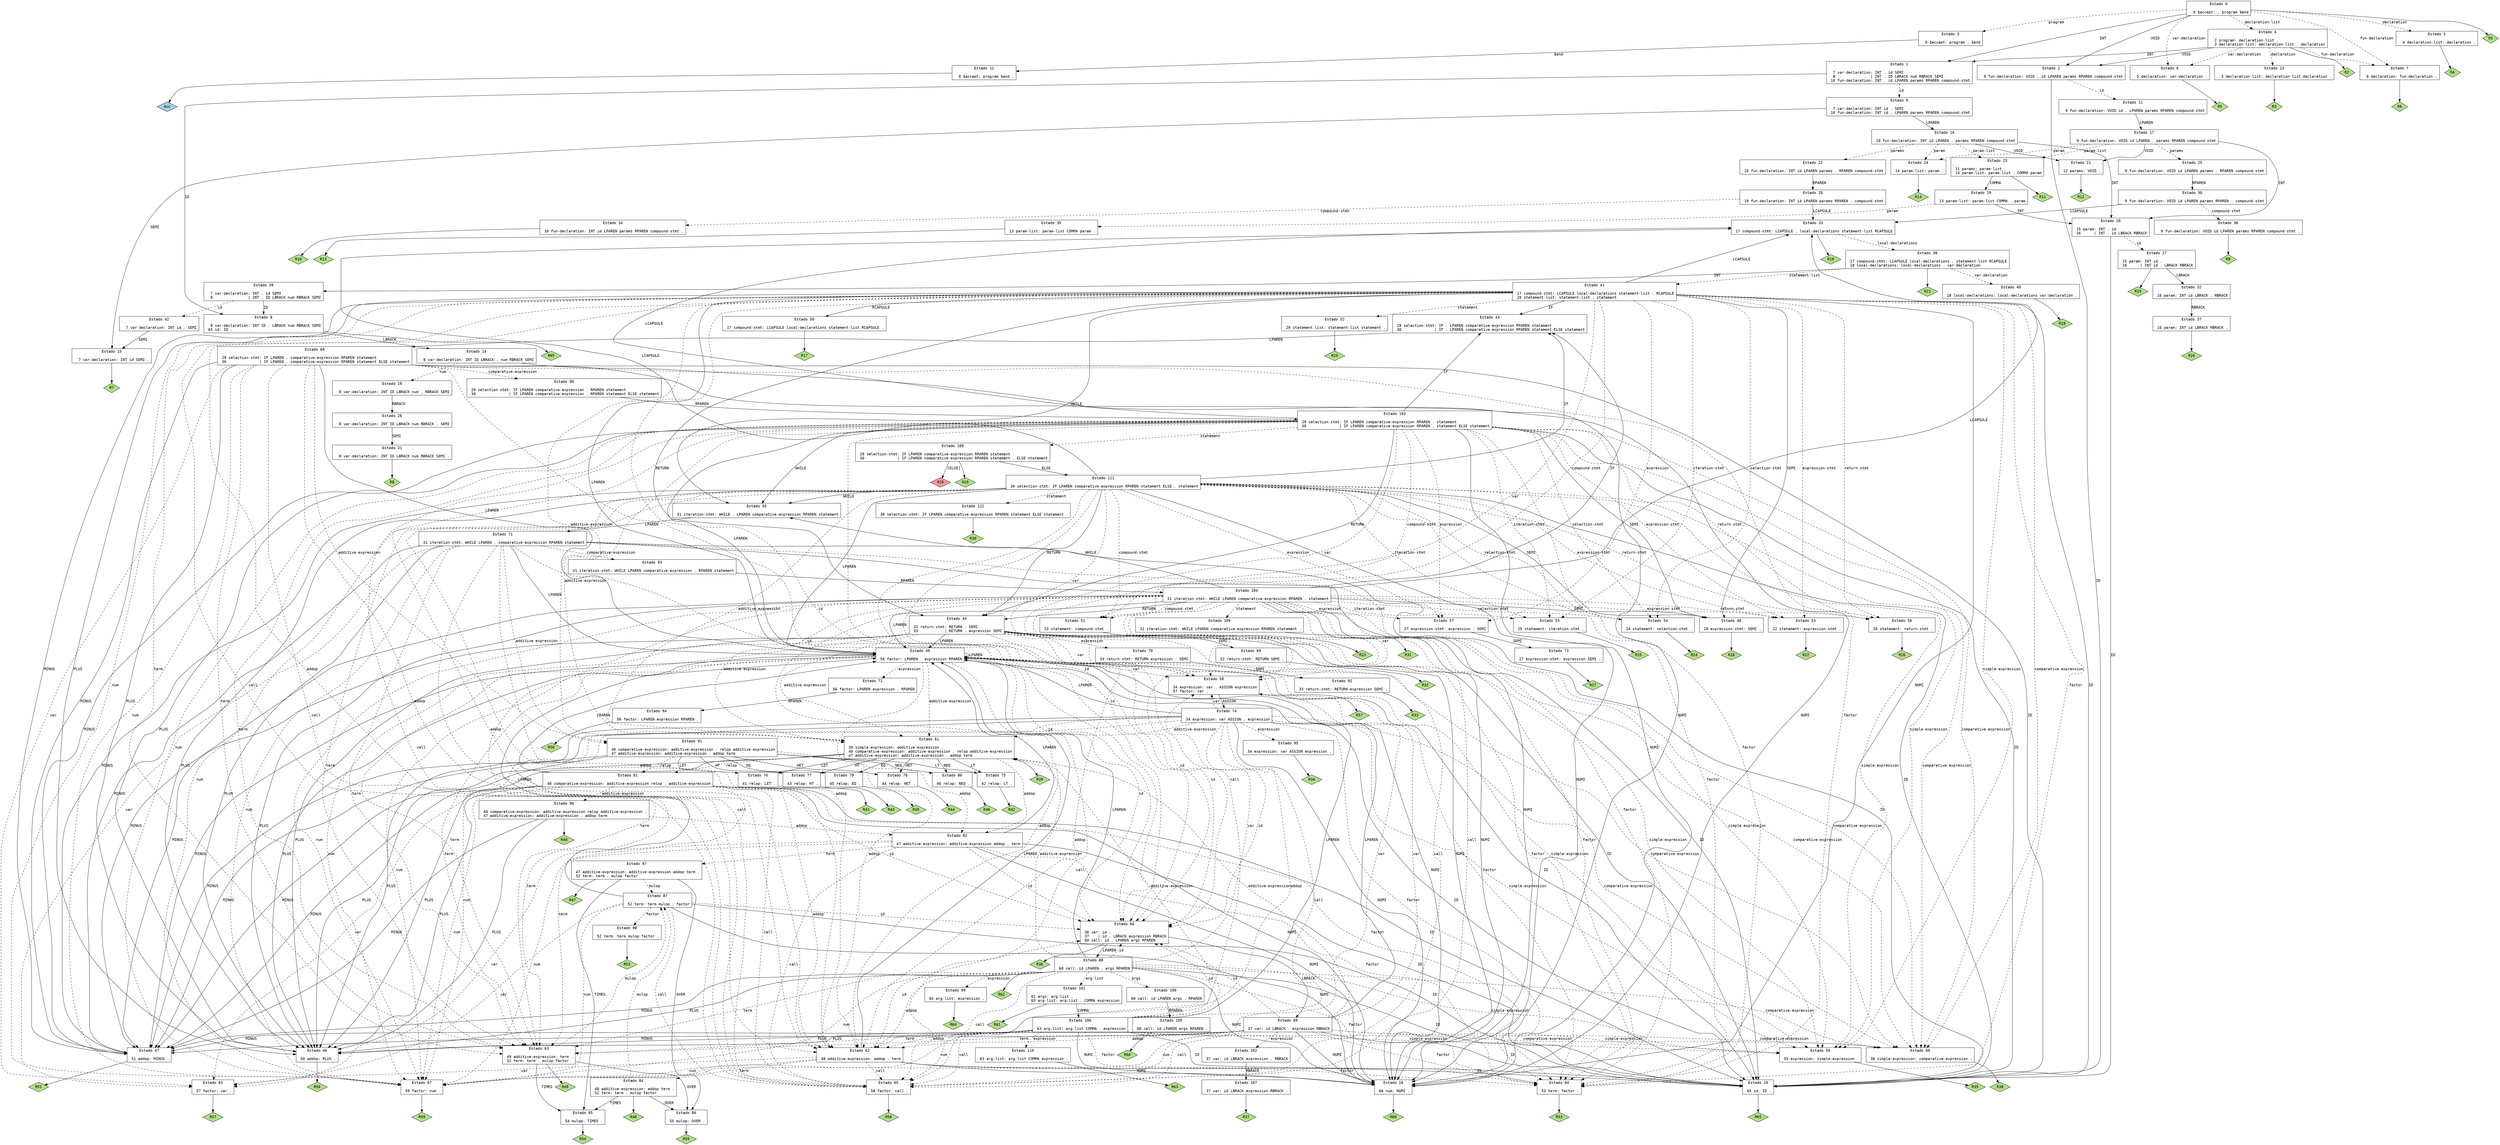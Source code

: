 // Gerado por GNU Bison 3.0.4.
// Relate erros para <bug-bison@gnu.org>.
// Site: <http://www.gnu.org/software/bison/>.

digraph "cminus.y"
{
  node [fontname = courier, shape = box, colorscheme = paired6]
  edge [fontname = courier]

  0 [label="Estado 0\n\l  0 $accept: . program $end\l"]
  0 -> 1 [style=solid label="INT"]
  0 -> 2 [style=solid label="VOID"]
  0 -> 3 [style=dashed label="program"]
  0 -> 4 [style=dashed label="declaration-list"]
  0 -> 5 [style=dashed label="declaration"]
  0 -> 6 [style=dashed label="var-declaration"]
  0 -> 7 [style=dashed label="fun-declaration"]
  0 -> "0R1" [style=solid]
 "0R1" [label="R1", fillcolor=3, shape=diamond, style=filled]
  1 [label="Estado 1\n\l  7 var-declaration: INT . id SEMI\l  8                | INT . ID LBRACK num RBRACK SEMI\l 10 fun-declaration: INT . id LPAREN params RPAREN compound-stmt\l"]
  1 -> 8 [style=solid label="ID"]
  1 -> 9 [style=dashed label="id"]
  2 [label="Estado 2\n\l  9 fun-declaration: VOID . id LPAREN params RPAREN compound-stmt\l"]
  2 -> 10 [style=solid label="ID"]
  2 -> 11 [style=dashed label="id"]
  3 [label="Estado 3\n\l  0 $accept: program . $end\l"]
  3 -> 12 [style=solid label="$end"]
  4 [label="Estado 4\n\l  2 program: declaration-list .\l  3 declaration-list: declaration-list . declaration\l"]
  4 -> 1 [style=solid label="INT"]
  4 -> 2 [style=solid label="VOID"]
  4 -> 13 [style=dashed label="declaration"]
  4 -> 6 [style=dashed label="var-declaration"]
  4 -> 7 [style=dashed label="fun-declaration"]
  4 -> "4R2" [style=solid]
 "4R2" [label="R2", fillcolor=3, shape=diamond, style=filled]
  5 [label="Estado 5\n\l  4 declaration-list: declaration .\l"]
  5 -> "5R4" [style=solid]
 "5R4" [label="R4", fillcolor=3, shape=diamond, style=filled]
  6 [label="Estado 6\n\l  5 declaration: var-declaration .\l"]
  6 -> "6R5" [style=solid]
 "6R5" [label="R5", fillcolor=3, shape=diamond, style=filled]
  7 [label="Estado 7\n\l  6 declaration: fun-declaration .\l"]
  7 -> "7R6" [style=solid]
 "7R6" [label="R6", fillcolor=3, shape=diamond, style=filled]
  8 [label="Estado 8\n\l  8 var-declaration: INT ID . LBRACK num RBRACK SEMI\l 65 id: ID .\l"]
  8 -> 14 [style=solid label="LBRACK"]
  8 -> "8R65" [style=solid]
 "8R65" [label="R65", fillcolor=3, shape=diamond, style=filled]
  9 [label="Estado 9\n\l  7 var-declaration: INT id . SEMI\l 10 fun-declaration: INT id . LPAREN params RPAREN compound-stmt\l"]
  9 -> 15 [style=solid label="SEMI"]
  9 -> 16 [style=solid label="LPAREN"]
  10 [label="Estado 10\n\l 65 id: ID .\l"]
  10 -> "10R65" [style=solid]
 "10R65" [label="R65", fillcolor=3, shape=diamond, style=filled]
  11 [label="Estado 11\n\l  9 fun-declaration: VOID id . LPAREN params RPAREN compound-stmt\l"]
  11 -> 17 [style=solid label="LPAREN"]
  12 [label="Estado 12\n\l  0 $accept: program $end .\l"]
  12 -> "12R0" [style=solid]
 "12R0" [label="Acc", fillcolor=1, shape=diamond, style=filled]
  13 [label="Estado 13\n\l  3 declaration-list: declaration-list declaration .\l"]
  13 -> "13R3" [style=solid]
 "13R3" [label="R3", fillcolor=3, shape=diamond, style=filled]
  14 [label="Estado 14\n\l  8 var-declaration: INT ID LBRACK . num RBRACK SEMI\l"]
  14 -> 18 [style=solid label="NUMI"]
  14 -> 19 [style=dashed label="num"]
  15 [label="Estado 15\n\l  7 var-declaration: INT id SEMI .\l"]
  15 -> "15R7" [style=solid]
 "15R7" [label="R7", fillcolor=3, shape=diamond, style=filled]
  16 [label="Estado 16\n\l 10 fun-declaration: INT id LPAREN . params RPAREN compound-stmt\l"]
  16 -> 20 [style=solid label="INT"]
  16 -> 21 [style=solid label="VOID"]
  16 -> 22 [style=dashed label="params"]
  16 -> 23 [style=dashed label="param-list"]
  16 -> 24 [style=dashed label="param"]
  17 [label="Estado 17\n\l  9 fun-declaration: VOID id LPAREN . params RPAREN compound-stmt\l"]
  17 -> 20 [style=solid label="INT"]
  17 -> 21 [style=solid label="VOID"]
  17 -> 25 [style=dashed label="params"]
  17 -> 23 [style=dashed label="param-list"]
  17 -> 24 [style=dashed label="param"]
  18 [label="Estado 18\n\l 66 num: NUMI .\l"]
  18 -> "18R66" [style=solid]
 "18R66" [label="R66", fillcolor=3, shape=diamond, style=filled]
  19 [label="Estado 19\n\l  8 var-declaration: INT ID LBRACK num . RBRACK SEMI\l"]
  19 -> 26 [style=solid label="RBRACK"]
  20 [label="Estado 20\n\l 15 param: INT . id\l 16      | INT . id LBRACK RBRACK\l"]
  20 -> 10 [style=solid label="ID"]
  20 -> 27 [style=dashed label="id"]
  21 [label="Estado 21\n\l 12 params: VOID .\l"]
  21 -> "21R12" [style=solid]
 "21R12" [label="R12", fillcolor=3, shape=diamond, style=filled]
  22 [label="Estado 22\n\l 10 fun-declaration: INT id LPAREN params . RPAREN compound-stmt\l"]
  22 -> 28 [style=solid label="RPAREN"]
  23 [label="Estado 23\n\l 11 params: param-list .\l 13 param-list: param-list . COMMA param\l"]
  23 -> 29 [style=solid label="COMMA"]
  23 -> "23R11" [style=solid]
 "23R11" [label="R11", fillcolor=3, shape=diamond, style=filled]
  24 [label="Estado 24\n\l 14 param-list: param .\l"]
  24 -> "24R14" [style=solid]
 "24R14" [label="R14", fillcolor=3, shape=diamond, style=filled]
  25 [label="Estado 25\n\l  9 fun-declaration: VOID id LPAREN params . RPAREN compound-stmt\l"]
  25 -> 30 [style=solid label="RPAREN"]
  26 [label="Estado 26\n\l  8 var-declaration: INT ID LBRACK num RBRACK . SEMI\l"]
  26 -> 31 [style=solid label="SEMI"]
  27 [label="Estado 27\n\l 15 param: INT id .\l 16      | INT id . LBRACK RBRACK\l"]
  27 -> 32 [style=solid label="LBRACK"]
  27 -> "27R15" [style=solid]
 "27R15" [label="R15", fillcolor=3, shape=diamond, style=filled]
  28 [label="Estado 28\n\l 10 fun-declaration: INT id LPAREN params RPAREN . compound-stmt\l"]
  28 -> 33 [style=solid label="LCAPSULE"]
  28 -> 34 [style=dashed label="compound-stmt"]
  29 [label="Estado 29\n\l 13 param-list: param-list COMMA . param\l"]
  29 -> 20 [style=solid label="INT"]
  29 -> 35 [style=dashed label="param"]
  30 [label="Estado 30\n\l  9 fun-declaration: VOID id LPAREN params RPAREN . compound-stmt\l"]
  30 -> 33 [style=solid label="LCAPSULE"]
  30 -> 36 [style=dashed label="compound-stmt"]
  31 [label="Estado 31\n\l  8 var-declaration: INT ID LBRACK num RBRACK SEMI .\l"]
  31 -> "31R8" [style=solid]
 "31R8" [label="R8", fillcolor=3, shape=diamond, style=filled]
  32 [label="Estado 32\n\l 16 param: INT id LBRACK . RBRACK\l"]
  32 -> 37 [style=solid label="RBRACK"]
  33 [label="Estado 33\n\l 17 compound-stmt: LCAPSULE . local-declarations statement-list RCAPSULE\l"]
  33 -> 38 [style=dashed label="local-declarations"]
  33 -> "33R19" [style=solid]
 "33R19" [label="R19", fillcolor=3, shape=diamond, style=filled]
  34 [label="Estado 34\n\l 10 fun-declaration: INT id LPAREN params RPAREN compound-stmt .\l"]
  34 -> "34R10" [style=solid]
 "34R10" [label="R10", fillcolor=3, shape=diamond, style=filled]
  35 [label="Estado 35\n\l 13 param-list: param-list COMMA param .\l"]
  35 -> "35R13" [style=solid]
 "35R13" [label="R13", fillcolor=3, shape=diamond, style=filled]
  36 [label="Estado 36\n\l  9 fun-declaration: VOID id LPAREN params RPAREN compound-stmt .\l"]
  36 -> "36R9" [style=solid]
 "36R9" [label="R9", fillcolor=3, shape=diamond, style=filled]
  37 [label="Estado 37\n\l 16 param: INT id LBRACK RBRACK .\l"]
  37 -> "37R16" [style=solid]
 "37R16" [label="R16", fillcolor=3, shape=diamond, style=filled]
  38 [label="Estado 38\n\l 17 compound-stmt: LCAPSULE local-declarations . statement-list RCAPSULE\l 18 local-declarations: local-declarations . var-declaration\l"]
  38 -> 39 [style=solid label="INT"]
  38 -> 40 [style=dashed label="var-declaration"]
  38 -> 41 [style=dashed label="statement-list"]
  38 -> "38R21" [style=solid]
 "38R21" [label="R21", fillcolor=3, shape=diamond, style=filled]
  39 [label="Estado 39\n\l  7 var-declaration: INT . id SEMI\l  8                | INT . ID LBRACK num RBRACK SEMI\l"]
  39 -> 8 [style=solid label="ID"]
  39 -> 42 [style=dashed label="id"]
  40 [label="Estado 40\n\l 18 local-declarations: local-declarations var-declaration .\l"]
  40 -> "40R18" [style=solid]
 "40R18" [label="R18", fillcolor=3, shape=diamond, style=filled]
  41 [label="Estado 41\n\l 17 compound-stmt: LCAPSULE local-declarations statement-list . RCAPSULE\l 20 statement-list: statement-list . statement\l"]
  41 -> 43 [style=solid label="IF"]
  41 -> 44 [style=solid label="RETURN"]
  41 -> 45 [style=solid label="WHILE"]
  41 -> 46 [style=solid label="PLUS"]
  41 -> 47 [style=solid label="MINUS"]
  41 -> 48 [style=solid label="SEMI"]
  41 -> 49 [style=solid label="LPAREN"]
  41 -> 33 [style=solid label="LCAPSULE"]
  41 -> 50 [style=solid label="RCAPSULE"]
  41 -> 18 [style=solid label="NUMI"]
  41 -> 10 [style=solid label="ID"]
  41 -> 51 [style=dashed label="compound-stmt"]
  41 -> 52 [style=dashed label="statement"]
  41 -> 53 [style=dashed label="expression-stmt"]
  41 -> 54 [style=dashed label="selection-stmt"]
  41 -> 55 [style=dashed label="iteration-stmt"]
  41 -> 56 [style=dashed label="return-stmt"]
  41 -> 57 [style=dashed label="expression"]
  41 -> 58 [style=dashed label="var"]
  41 -> 59 [style=dashed label="simple-expression"]
  41 -> 60 [style=dashed label="comparative-expression"]
  41 -> 61 [style=dashed label="additive-expression"]
  41 -> 62 [style=dashed label="addop"]
  41 -> 63 [style=dashed label="term"]
  41 -> 64 [style=dashed label="factor"]
  41 -> 65 [style=dashed label="call"]
  41 -> 66 [style=dashed label="id"]
  41 -> 67 [style=dashed label="num"]
  42 [label="Estado 42\n\l  7 var-declaration: INT id . SEMI\l"]
  42 -> 15 [style=solid label="SEMI"]
  43 [label="Estado 43\n\l 29 selection-stmt: IF . LPAREN comparative-expression RPAREN statement\l 30               | IF . LPAREN comparative-expression RPAREN statement ELSE statement\l"]
  43 -> 68 [style=solid label="LPAREN"]
  44 [label="Estado 44\n\l 32 return-stmt: RETURN . SEMI\l 33            | RETURN . expression SEMI\l"]
  44 -> 46 [style=solid label="PLUS"]
  44 -> 47 [style=solid label="MINUS"]
  44 -> 69 [style=solid label="SEMI"]
  44 -> 49 [style=solid label="LPAREN"]
  44 -> 18 [style=solid label="NUMI"]
  44 -> 10 [style=solid label="ID"]
  44 -> 70 [style=dashed label="expression"]
  44 -> 58 [style=dashed label="var"]
  44 -> 59 [style=dashed label="simple-expression"]
  44 -> 60 [style=dashed label="comparative-expression"]
  44 -> 61 [style=dashed label="additive-expression"]
  44 -> 62 [style=dashed label="addop"]
  44 -> 63 [style=dashed label="term"]
  44 -> 64 [style=dashed label="factor"]
  44 -> 65 [style=dashed label="call"]
  44 -> 66 [style=dashed label="id"]
  44 -> 67 [style=dashed label="num"]
  45 [label="Estado 45\n\l 31 iteration-stmt: WHILE . LPAREN comparative-expression RPAREN statement\l"]
  45 -> 71 [style=solid label="LPAREN"]
  46 [label="Estado 46\n\l 50 addop: PLUS .\l"]
  46 -> "46R50" [style=solid]
 "46R50" [label="R50", fillcolor=3, shape=diamond, style=filled]
  47 [label="Estado 47\n\l 51 addop: MINUS .\l"]
  47 -> "47R51" [style=solid]
 "47R51" [label="R51", fillcolor=3, shape=diamond, style=filled]
  48 [label="Estado 48\n\l 28 expression-stmt: SEMI .\l"]
  48 -> "48R28" [style=solid]
 "48R28" [label="R28", fillcolor=3, shape=diamond, style=filled]
  49 [label="Estado 49\n\l 56 factor: LPAREN . expression RPAREN\l"]
  49 -> 46 [style=solid label="PLUS"]
  49 -> 47 [style=solid label="MINUS"]
  49 -> 49 [style=solid label="LPAREN"]
  49 -> 18 [style=solid label="NUMI"]
  49 -> 10 [style=solid label="ID"]
  49 -> 72 [style=dashed label="expression"]
  49 -> 58 [style=dashed label="var"]
  49 -> 59 [style=dashed label="simple-expression"]
  49 -> 60 [style=dashed label="comparative-expression"]
  49 -> 61 [style=dashed label="additive-expression"]
  49 -> 62 [style=dashed label="addop"]
  49 -> 63 [style=dashed label="term"]
  49 -> 64 [style=dashed label="factor"]
  49 -> 65 [style=dashed label="call"]
  49 -> 66 [style=dashed label="id"]
  49 -> 67 [style=dashed label="num"]
  50 [label="Estado 50\n\l 17 compound-stmt: LCAPSULE local-declarations statement-list RCAPSULE .\l"]
  50 -> "50R17" [style=solid]
 "50R17" [label="R17", fillcolor=3, shape=diamond, style=filled]
  51 [label="Estado 51\n\l 23 statement: compound-stmt .\l"]
  51 -> "51R23" [style=solid]
 "51R23" [label="R23", fillcolor=3, shape=diamond, style=filled]
  52 [label="Estado 52\n\l 20 statement-list: statement-list statement .\l"]
  52 -> "52R20" [style=solid]
 "52R20" [label="R20", fillcolor=3, shape=diamond, style=filled]
  53 [label="Estado 53\n\l 22 statement: expression-stmt .\l"]
  53 -> "53R22" [style=solid]
 "53R22" [label="R22", fillcolor=3, shape=diamond, style=filled]
  54 [label="Estado 54\n\l 24 statement: selection-stmt .\l"]
  54 -> "54R24" [style=solid]
 "54R24" [label="R24", fillcolor=3, shape=diamond, style=filled]
  55 [label="Estado 55\n\l 25 statement: iteration-stmt .\l"]
  55 -> "55R25" [style=solid]
 "55R25" [label="R25", fillcolor=3, shape=diamond, style=filled]
  56 [label="Estado 56\n\l 26 statement: return-stmt .\l"]
  56 -> "56R26" [style=solid]
 "56R26" [label="R26", fillcolor=3, shape=diamond, style=filled]
  57 [label="Estado 57\n\l 27 expression-stmt: expression . SEMI\l"]
  57 -> 73 [style=solid label="SEMI"]
  58 [label="Estado 58\n\l 34 expression: var . ASSIGN expression\l 57 factor: var .\l"]
  58 -> 74 [style=solid label="ASSIGN"]
  58 -> "58R57" [style=solid]
 "58R57" [label="R57", fillcolor=3, shape=diamond, style=filled]
  59 [label="Estado 59\n\l 35 expression: simple-expression .\l"]
  59 -> "59R35" [style=solid]
 "59R35" [label="R35", fillcolor=3, shape=diamond, style=filled]
  60 [label="Estado 60\n\l 38 simple-expression: comparative-expression .\l"]
  60 -> "60R38" [style=solid]
 "60R38" [label="R38", fillcolor=3, shape=diamond, style=filled]
  61 [label="Estado 61\n\l 39 simple-expression: additive-expression .\l 40 comparative-expression: additive-expression . relop additive-expression\l 47 additive-expression: additive-expression . addop term\l"]
  61 -> 46 [style=solid label="PLUS"]
  61 -> 47 [style=solid label="MINUS"]
  61 -> 75 [style=solid label="LT"]
  61 -> 76 [style=solid label="LET"]
  61 -> 77 [style=solid label="HT"]
  61 -> 78 [style=solid label="HET"]
  61 -> 79 [style=solid label="EQ"]
  61 -> 80 [style=solid label="NEQ"]
  61 -> 81 [style=dashed label="relop"]
  61 -> 82 [style=dashed label="addop"]
  61 -> "61R39" [style=solid]
 "61R39" [label="R39", fillcolor=3, shape=diamond, style=filled]
  62 [label="Estado 62\n\l 48 additive-expression: addop . term\l"]
  62 -> 49 [style=solid label="LPAREN"]
  62 -> 18 [style=solid label="NUMI"]
  62 -> 10 [style=solid label="ID"]
  62 -> 83 [style=dashed label="var"]
  62 -> 84 [style=dashed label="term"]
  62 -> 64 [style=dashed label="factor"]
  62 -> 65 [style=dashed label="call"]
  62 -> 66 [style=dashed label="id"]
  62 -> 67 [style=dashed label="num"]
  63 [label="Estado 63\n\l 49 additive-expression: term .\l 52 term: term . mulop factor\l"]
  63 -> 85 [style=solid label="TIMES"]
  63 -> 86 [style=solid label="OVER"]
  63 -> 87 [style=dashed label="mulop"]
  63 -> "63R49" [style=solid]
 "63R49" [label="R49", fillcolor=3, shape=diamond, style=filled]
  64 [label="Estado 64\n\l 53 term: factor .\l"]
  64 -> "64R53" [style=solid]
 "64R53" [label="R53", fillcolor=3, shape=diamond, style=filled]
  65 [label="Estado 65\n\l 58 factor: call .\l"]
  65 -> "65R58" [style=solid]
 "65R58" [label="R58", fillcolor=3, shape=diamond, style=filled]
  66 [label="Estado 66\n\l 36 var: id .\l 37    | id . LBRACK expression RBRACK\l 60 call: id . LPAREN args RPAREN\l"]
  66 -> 88 [style=solid label="LPAREN"]
  66 -> 89 [style=solid label="LBRACK"]
  66 -> "66R36" [style=solid]
 "66R36" [label="R36", fillcolor=3, shape=diamond, style=filled]
  67 [label="Estado 67\n\l 59 factor: num .\l"]
  67 -> "67R59" [style=solid]
 "67R59" [label="R59", fillcolor=3, shape=diamond, style=filled]
  68 [label="Estado 68\n\l 29 selection-stmt: IF LPAREN . comparative-expression RPAREN statement\l 30               | IF LPAREN . comparative-expression RPAREN statement ELSE statement\l"]
  68 -> 46 [style=solid label="PLUS"]
  68 -> 47 [style=solid label="MINUS"]
  68 -> 49 [style=solid label="LPAREN"]
  68 -> 18 [style=solid label="NUMI"]
  68 -> 10 [style=solid label="ID"]
  68 -> 83 [style=dashed label="var"]
  68 -> 90 [style=dashed label="comparative-expression"]
  68 -> 91 [style=dashed label="additive-expression"]
  68 -> 62 [style=dashed label="addop"]
  68 -> 63 [style=dashed label="term"]
  68 -> 64 [style=dashed label="factor"]
  68 -> 65 [style=dashed label="call"]
  68 -> 66 [style=dashed label="id"]
  68 -> 67 [style=dashed label="num"]
  69 [label="Estado 69\n\l 32 return-stmt: RETURN SEMI .\l"]
  69 -> "69R32" [style=solid]
 "69R32" [label="R32", fillcolor=3, shape=diamond, style=filled]
  70 [label="Estado 70\n\l 33 return-stmt: RETURN expression . SEMI\l"]
  70 -> 92 [style=solid label="SEMI"]
  71 [label="Estado 71\n\l 31 iteration-stmt: WHILE LPAREN . comparative-expression RPAREN statement\l"]
  71 -> 46 [style=solid label="PLUS"]
  71 -> 47 [style=solid label="MINUS"]
  71 -> 49 [style=solid label="LPAREN"]
  71 -> 18 [style=solid label="NUMI"]
  71 -> 10 [style=solid label="ID"]
  71 -> 83 [style=dashed label="var"]
  71 -> 93 [style=dashed label="comparative-expression"]
  71 -> 91 [style=dashed label="additive-expression"]
  71 -> 62 [style=dashed label="addop"]
  71 -> 63 [style=dashed label="term"]
  71 -> 64 [style=dashed label="factor"]
  71 -> 65 [style=dashed label="call"]
  71 -> 66 [style=dashed label="id"]
  71 -> 67 [style=dashed label="num"]
  72 [label="Estado 72\n\l 56 factor: LPAREN expression . RPAREN\l"]
  72 -> 94 [style=solid label="RPAREN"]
  73 [label="Estado 73\n\l 27 expression-stmt: expression SEMI .\l"]
  73 -> "73R27" [style=solid]
 "73R27" [label="R27", fillcolor=3, shape=diamond, style=filled]
  74 [label="Estado 74\n\l 34 expression: var ASSIGN . expression\l"]
  74 -> 46 [style=solid label="PLUS"]
  74 -> 47 [style=solid label="MINUS"]
  74 -> 49 [style=solid label="LPAREN"]
  74 -> 18 [style=solid label="NUMI"]
  74 -> 10 [style=solid label="ID"]
  74 -> 95 [style=dashed label="expression"]
  74 -> 58 [style=dashed label="var"]
  74 -> 59 [style=dashed label="simple-expression"]
  74 -> 60 [style=dashed label="comparative-expression"]
  74 -> 61 [style=dashed label="additive-expression"]
  74 -> 62 [style=dashed label="addop"]
  74 -> 63 [style=dashed label="term"]
  74 -> 64 [style=dashed label="factor"]
  74 -> 65 [style=dashed label="call"]
  74 -> 66 [style=dashed label="id"]
  74 -> 67 [style=dashed label="num"]
  75 [label="Estado 75\n\l 42 relop: LT .\l"]
  75 -> "75R42" [style=solid]
 "75R42" [label="R42", fillcolor=3, shape=diamond, style=filled]
  76 [label="Estado 76\n\l 41 relop: LET .\l"]
  76 -> "76R41" [style=solid]
 "76R41" [label="R41", fillcolor=3, shape=diamond, style=filled]
  77 [label="Estado 77\n\l 43 relop: HT .\l"]
  77 -> "77R43" [style=solid]
 "77R43" [label="R43", fillcolor=3, shape=diamond, style=filled]
  78 [label="Estado 78\n\l 44 relop: HET .\l"]
  78 -> "78R44" [style=solid]
 "78R44" [label="R44", fillcolor=3, shape=diamond, style=filled]
  79 [label="Estado 79\n\l 45 relop: EQ .\l"]
  79 -> "79R45" [style=solid]
 "79R45" [label="R45", fillcolor=3, shape=diamond, style=filled]
  80 [label="Estado 80\n\l 46 relop: NEQ .\l"]
  80 -> "80R46" [style=solid]
 "80R46" [label="R46", fillcolor=3, shape=diamond, style=filled]
  81 [label="Estado 81\n\l 40 comparative-expression: additive-expression relop . additive-expression\l"]
  81 -> 46 [style=solid label="PLUS"]
  81 -> 47 [style=solid label="MINUS"]
  81 -> 49 [style=solid label="LPAREN"]
  81 -> 18 [style=solid label="NUMI"]
  81 -> 10 [style=solid label="ID"]
  81 -> 83 [style=dashed label="var"]
  81 -> 96 [style=dashed label="additive-expression"]
  81 -> 62 [style=dashed label="addop"]
  81 -> 63 [style=dashed label="term"]
  81 -> 64 [style=dashed label="factor"]
  81 -> 65 [style=dashed label="call"]
  81 -> 66 [style=dashed label="id"]
  81 -> 67 [style=dashed label="num"]
  82 [label="Estado 82\n\l 47 additive-expression: additive-expression addop . term\l"]
  82 -> 49 [style=solid label="LPAREN"]
  82 -> 18 [style=solid label="NUMI"]
  82 -> 10 [style=solid label="ID"]
  82 -> 83 [style=dashed label="var"]
  82 -> 97 [style=dashed label="term"]
  82 -> 64 [style=dashed label="factor"]
  82 -> 65 [style=dashed label="call"]
  82 -> 66 [style=dashed label="id"]
  82 -> 67 [style=dashed label="num"]
  83 [label="Estado 83\n\l 57 factor: var .\l"]
  83 -> "83R57" [style=solid]
 "83R57" [label="R57", fillcolor=3, shape=diamond, style=filled]
  84 [label="Estado 84\n\l 48 additive-expression: addop term .\l 52 term: term . mulop factor\l"]
  84 -> 85 [style=solid label="TIMES"]
  84 -> 86 [style=solid label="OVER"]
  84 -> 87 [style=dashed label="mulop"]
  84 -> "84R48" [style=solid]
 "84R48" [label="R48", fillcolor=3, shape=diamond, style=filled]
  85 [label="Estado 85\n\l 54 mulop: TIMES .\l"]
  85 -> "85R54" [style=solid]
 "85R54" [label="R54", fillcolor=3, shape=diamond, style=filled]
  86 [label="Estado 86\n\l 55 mulop: OVER .\l"]
  86 -> "86R55" [style=solid]
 "86R55" [label="R55", fillcolor=3, shape=diamond, style=filled]
  87 [label="Estado 87\n\l 52 term: term mulop . factor\l"]
  87 -> 49 [style=solid label="LPAREN"]
  87 -> 18 [style=solid label="NUMI"]
  87 -> 10 [style=solid label="ID"]
  87 -> 83 [style=dashed label="var"]
  87 -> 98 [style=dashed label="factor"]
  87 -> 65 [style=dashed label="call"]
  87 -> 66 [style=dashed label="id"]
  87 -> 67 [style=dashed label="num"]
  88 [label="Estado 88\n\l 60 call: id LPAREN . args RPAREN\l"]
  88 -> 46 [style=solid label="PLUS"]
  88 -> 47 [style=solid label="MINUS"]
  88 -> 49 [style=solid label="LPAREN"]
  88 -> 18 [style=solid label="NUMI"]
  88 -> 10 [style=solid label="ID"]
  88 -> 99 [style=dashed label="expression"]
  88 -> 58 [style=dashed label="var"]
  88 -> 59 [style=dashed label="simple-expression"]
  88 -> 60 [style=dashed label="comparative-expression"]
  88 -> 61 [style=dashed label="additive-expression"]
  88 -> 62 [style=dashed label="addop"]
  88 -> 63 [style=dashed label="term"]
  88 -> 64 [style=dashed label="factor"]
  88 -> 65 [style=dashed label="call"]
  88 -> 100 [style=dashed label="args"]
  88 -> 101 [style=dashed label="arg-list"]
  88 -> 66 [style=dashed label="id"]
  88 -> 67 [style=dashed label="num"]
  88 -> "88R62" [style=solid]
 "88R62" [label="R62", fillcolor=3, shape=diamond, style=filled]
  89 [label="Estado 89\n\l 37 var: id LBRACK . expression RBRACK\l"]
  89 -> 46 [style=solid label="PLUS"]
  89 -> 47 [style=solid label="MINUS"]
  89 -> 49 [style=solid label="LPAREN"]
  89 -> 18 [style=solid label="NUMI"]
  89 -> 10 [style=solid label="ID"]
  89 -> 102 [style=dashed label="expression"]
  89 -> 58 [style=dashed label="var"]
  89 -> 59 [style=dashed label="simple-expression"]
  89 -> 60 [style=dashed label="comparative-expression"]
  89 -> 61 [style=dashed label="additive-expression"]
  89 -> 62 [style=dashed label="addop"]
  89 -> 63 [style=dashed label="term"]
  89 -> 64 [style=dashed label="factor"]
  89 -> 65 [style=dashed label="call"]
  89 -> 66 [style=dashed label="id"]
  89 -> 67 [style=dashed label="num"]
  90 [label="Estado 90\n\l 29 selection-stmt: IF LPAREN comparative-expression . RPAREN statement\l 30               | IF LPAREN comparative-expression . RPAREN statement ELSE statement\l"]
  90 -> 103 [style=solid label="RPAREN"]
  91 [label="Estado 91\n\l 40 comparative-expression: additive-expression . relop additive-expression\l 47 additive-expression: additive-expression . addop term\l"]
  91 -> 46 [style=solid label="PLUS"]
  91 -> 47 [style=solid label="MINUS"]
  91 -> 75 [style=solid label="LT"]
  91 -> 76 [style=solid label="LET"]
  91 -> 77 [style=solid label="HT"]
  91 -> 78 [style=solid label="HET"]
  91 -> 79 [style=solid label="EQ"]
  91 -> 80 [style=solid label="NEQ"]
  91 -> 81 [style=dashed label="relop"]
  91 -> 82 [style=dashed label="addop"]
  92 [label="Estado 92\n\l 33 return-stmt: RETURN expression SEMI .\l"]
  92 -> "92R33" [style=solid]
 "92R33" [label="R33", fillcolor=3, shape=diamond, style=filled]
  93 [label="Estado 93\n\l 31 iteration-stmt: WHILE LPAREN comparative-expression . RPAREN statement\l"]
  93 -> 104 [style=solid label="RPAREN"]
  94 [label="Estado 94\n\l 56 factor: LPAREN expression RPAREN .\l"]
  94 -> "94R56" [style=solid]
 "94R56" [label="R56", fillcolor=3, shape=diamond, style=filled]
  95 [label="Estado 95\n\l 34 expression: var ASSIGN expression .\l"]
  95 -> "95R34" [style=solid]
 "95R34" [label="R34", fillcolor=3, shape=diamond, style=filled]
  96 [label="Estado 96\n\l 40 comparative-expression: additive-expression relop additive-expression .\l 47 additive-expression: additive-expression . addop term\l"]
  96 -> 46 [style=solid label="PLUS"]
  96 -> 47 [style=solid label="MINUS"]
  96 -> 82 [style=dashed label="addop"]
  96 -> "96R40" [style=solid]
 "96R40" [label="R40", fillcolor=3, shape=diamond, style=filled]
  97 [label="Estado 97\n\l 47 additive-expression: additive-expression addop term .\l 52 term: term . mulop factor\l"]
  97 -> 85 [style=solid label="TIMES"]
  97 -> 86 [style=solid label="OVER"]
  97 -> 87 [style=dashed label="mulop"]
  97 -> "97R47" [style=solid]
 "97R47" [label="R47", fillcolor=3, shape=diamond, style=filled]
  98 [label="Estado 98\n\l 52 term: term mulop factor .\l"]
  98 -> "98R52" [style=solid]
 "98R52" [label="R52", fillcolor=3, shape=diamond, style=filled]
  99 [label="Estado 99\n\l 64 arg-list: expression .\l"]
  99 -> "99R64" [style=solid]
 "99R64" [label="R64", fillcolor=3, shape=diamond, style=filled]
  100 [label="Estado 100\n\l 60 call: id LPAREN args . RPAREN\l"]
  100 -> 105 [style=solid label="RPAREN"]
  101 [label="Estado 101\n\l 61 args: arg-list .\l 63 arg-list: arg-list . COMMA expression\l"]
  101 -> 106 [style=solid label="COMMA"]
  101 -> "101R61" [style=solid]
 "101R61" [label="R61", fillcolor=3, shape=diamond, style=filled]
  102 [label="Estado 102\n\l 37 var: id LBRACK expression . RBRACK\l"]
  102 -> 107 [style=solid label="RBRACK"]
  103 [label="Estado 103\n\l 29 selection-stmt: IF LPAREN comparative-expression RPAREN . statement\l 30               | IF LPAREN comparative-expression RPAREN . statement ELSE statement\l"]
  103 -> 43 [style=solid label="IF"]
  103 -> 44 [style=solid label="RETURN"]
  103 -> 45 [style=solid label="WHILE"]
  103 -> 46 [style=solid label="PLUS"]
  103 -> 47 [style=solid label="MINUS"]
  103 -> 48 [style=solid label="SEMI"]
  103 -> 49 [style=solid label="LPAREN"]
  103 -> 33 [style=solid label="LCAPSULE"]
  103 -> 18 [style=solid label="NUMI"]
  103 -> 10 [style=solid label="ID"]
  103 -> 51 [style=dashed label="compound-stmt"]
  103 -> 108 [style=dashed label="statement"]
  103 -> 53 [style=dashed label="expression-stmt"]
  103 -> 54 [style=dashed label="selection-stmt"]
  103 -> 55 [style=dashed label="iteration-stmt"]
  103 -> 56 [style=dashed label="return-stmt"]
  103 -> 57 [style=dashed label="expression"]
  103 -> 58 [style=dashed label="var"]
  103 -> 59 [style=dashed label="simple-expression"]
  103 -> 60 [style=dashed label="comparative-expression"]
  103 -> 61 [style=dashed label="additive-expression"]
  103 -> 62 [style=dashed label="addop"]
  103 -> 63 [style=dashed label="term"]
  103 -> 64 [style=dashed label="factor"]
  103 -> 65 [style=dashed label="call"]
  103 -> 66 [style=dashed label="id"]
  103 -> 67 [style=dashed label="num"]
  104 [label="Estado 104\n\l 31 iteration-stmt: WHILE LPAREN comparative-expression RPAREN . statement\l"]
  104 -> 43 [style=solid label="IF"]
  104 -> 44 [style=solid label="RETURN"]
  104 -> 45 [style=solid label="WHILE"]
  104 -> 46 [style=solid label="PLUS"]
  104 -> 47 [style=solid label="MINUS"]
  104 -> 48 [style=solid label="SEMI"]
  104 -> 49 [style=solid label="LPAREN"]
  104 -> 33 [style=solid label="LCAPSULE"]
  104 -> 18 [style=solid label="NUMI"]
  104 -> 10 [style=solid label="ID"]
  104 -> 51 [style=dashed label="compound-stmt"]
  104 -> 109 [style=dashed label="statement"]
  104 -> 53 [style=dashed label="expression-stmt"]
  104 -> 54 [style=dashed label="selection-stmt"]
  104 -> 55 [style=dashed label="iteration-stmt"]
  104 -> 56 [style=dashed label="return-stmt"]
  104 -> 57 [style=dashed label="expression"]
  104 -> 58 [style=dashed label="var"]
  104 -> 59 [style=dashed label="simple-expression"]
  104 -> 60 [style=dashed label="comparative-expression"]
  104 -> 61 [style=dashed label="additive-expression"]
  104 -> 62 [style=dashed label="addop"]
  104 -> 63 [style=dashed label="term"]
  104 -> 64 [style=dashed label="factor"]
  104 -> 65 [style=dashed label="call"]
  104 -> 66 [style=dashed label="id"]
  104 -> 67 [style=dashed label="num"]
  105 [label="Estado 105\n\l 60 call: id LPAREN args RPAREN .\l"]
  105 -> "105R60" [style=solid]
 "105R60" [label="R60", fillcolor=3, shape=diamond, style=filled]
  106 [label="Estado 106\n\l 63 arg-list: arg-list COMMA . expression\l"]
  106 -> 46 [style=solid label="PLUS"]
  106 -> 47 [style=solid label="MINUS"]
  106 -> 49 [style=solid label="LPAREN"]
  106 -> 18 [style=solid label="NUMI"]
  106 -> 10 [style=solid label="ID"]
  106 -> 110 [style=dashed label="expression"]
  106 -> 58 [style=dashed label="var"]
  106 -> 59 [style=dashed label="simple-expression"]
  106 -> 60 [style=dashed label="comparative-expression"]
  106 -> 61 [style=dashed label="additive-expression"]
  106 -> 62 [style=dashed label="addop"]
  106 -> 63 [style=dashed label="term"]
  106 -> 64 [style=dashed label="factor"]
  106 -> 65 [style=dashed label="call"]
  106 -> 66 [style=dashed label="id"]
  106 -> 67 [style=dashed label="num"]
  107 [label="Estado 107\n\l 37 var: id LBRACK expression RBRACK .\l"]
  107 -> "107R37" [style=solid]
 "107R37" [label="R37", fillcolor=3, shape=diamond, style=filled]
  108 [label="Estado 108\n\l 29 selection-stmt: IF LPAREN comparative-expression RPAREN statement .\l 30               | IF LPAREN comparative-expression RPAREN statement . ELSE statement\l"]
  108 -> 111 [style=solid label="ELSE"]
  108 -> "108R29d" [label="[ELSE]", style=solid]
 "108R29d" [label="R29", fillcolor=5, shape=diamond, style=filled]
  108 -> "108R29" [style=solid]
 "108R29" [label="R29", fillcolor=3, shape=diamond, style=filled]
  109 [label="Estado 109\n\l 31 iteration-stmt: WHILE LPAREN comparative-expression RPAREN statement .\l"]
  109 -> "109R31" [style=solid]
 "109R31" [label="R31", fillcolor=3, shape=diamond, style=filled]
  110 [label="Estado 110\n\l 63 arg-list: arg-list COMMA expression .\l"]
  110 -> "110R63" [style=solid]
 "110R63" [label="R63", fillcolor=3, shape=diamond, style=filled]
  111 [label="Estado 111\n\l 30 selection-stmt: IF LPAREN comparative-expression RPAREN statement ELSE . statement\l"]
  111 -> 43 [style=solid label="IF"]
  111 -> 44 [style=solid label="RETURN"]
  111 -> 45 [style=solid label="WHILE"]
  111 -> 46 [style=solid label="PLUS"]
  111 -> 47 [style=solid label="MINUS"]
  111 -> 48 [style=solid label="SEMI"]
  111 -> 49 [style=solid label="LPAREN"]
  111 -> 33 [style=solid label="LCAPSULE"]
  111 -> 18 [style=solid label="NUMI"]
  111 -> 10 [style=solid label="ID"]
  111 -> 51 [style=dashed label="compound-stmt"]
  111 -> 112 [style=dashed label="statement"]
  111 -> 53 [style=dashed label="expression-stmt"]
  111 -> 54 [style=dashed label="selection-stmt"]
  111 -> 55 [style=dashed label="iteration-stmt"]
  111 -> 56 [style=dashed label="return-stmt"]
  111 -> 57 [style=dashed label="expression"]
  111 -> 58 [style=dashed label="var"]
  111 -> 59 [style=dashed label="simple-expression"]
  111 -> 60 [style=dashed label="comparative-expression"]
  111 -> 61 [style=dashed label="additive-expression"]
  111 -> 62 [style=dashed label="addop"]
  111 -> 63 [style=dashed label="term"]
  111 -> 64 [style=dashed label="factor"]
  111 -> 65 [style=dashed label="call"]
  111 -> 66 [style=dashed label="id"]
  111 -> 67 [style=dashed label="num"]
  112 [label="Estado 112\n\l 30 selection-stmt: IF LPAREN comparative-expression RPAREN statement ELSE statement .\l"]
  112 -> "112R30" [style=solid]
 "112R30" [label="R30", fillcolor=3, shape=diamond, style=filled]
}
